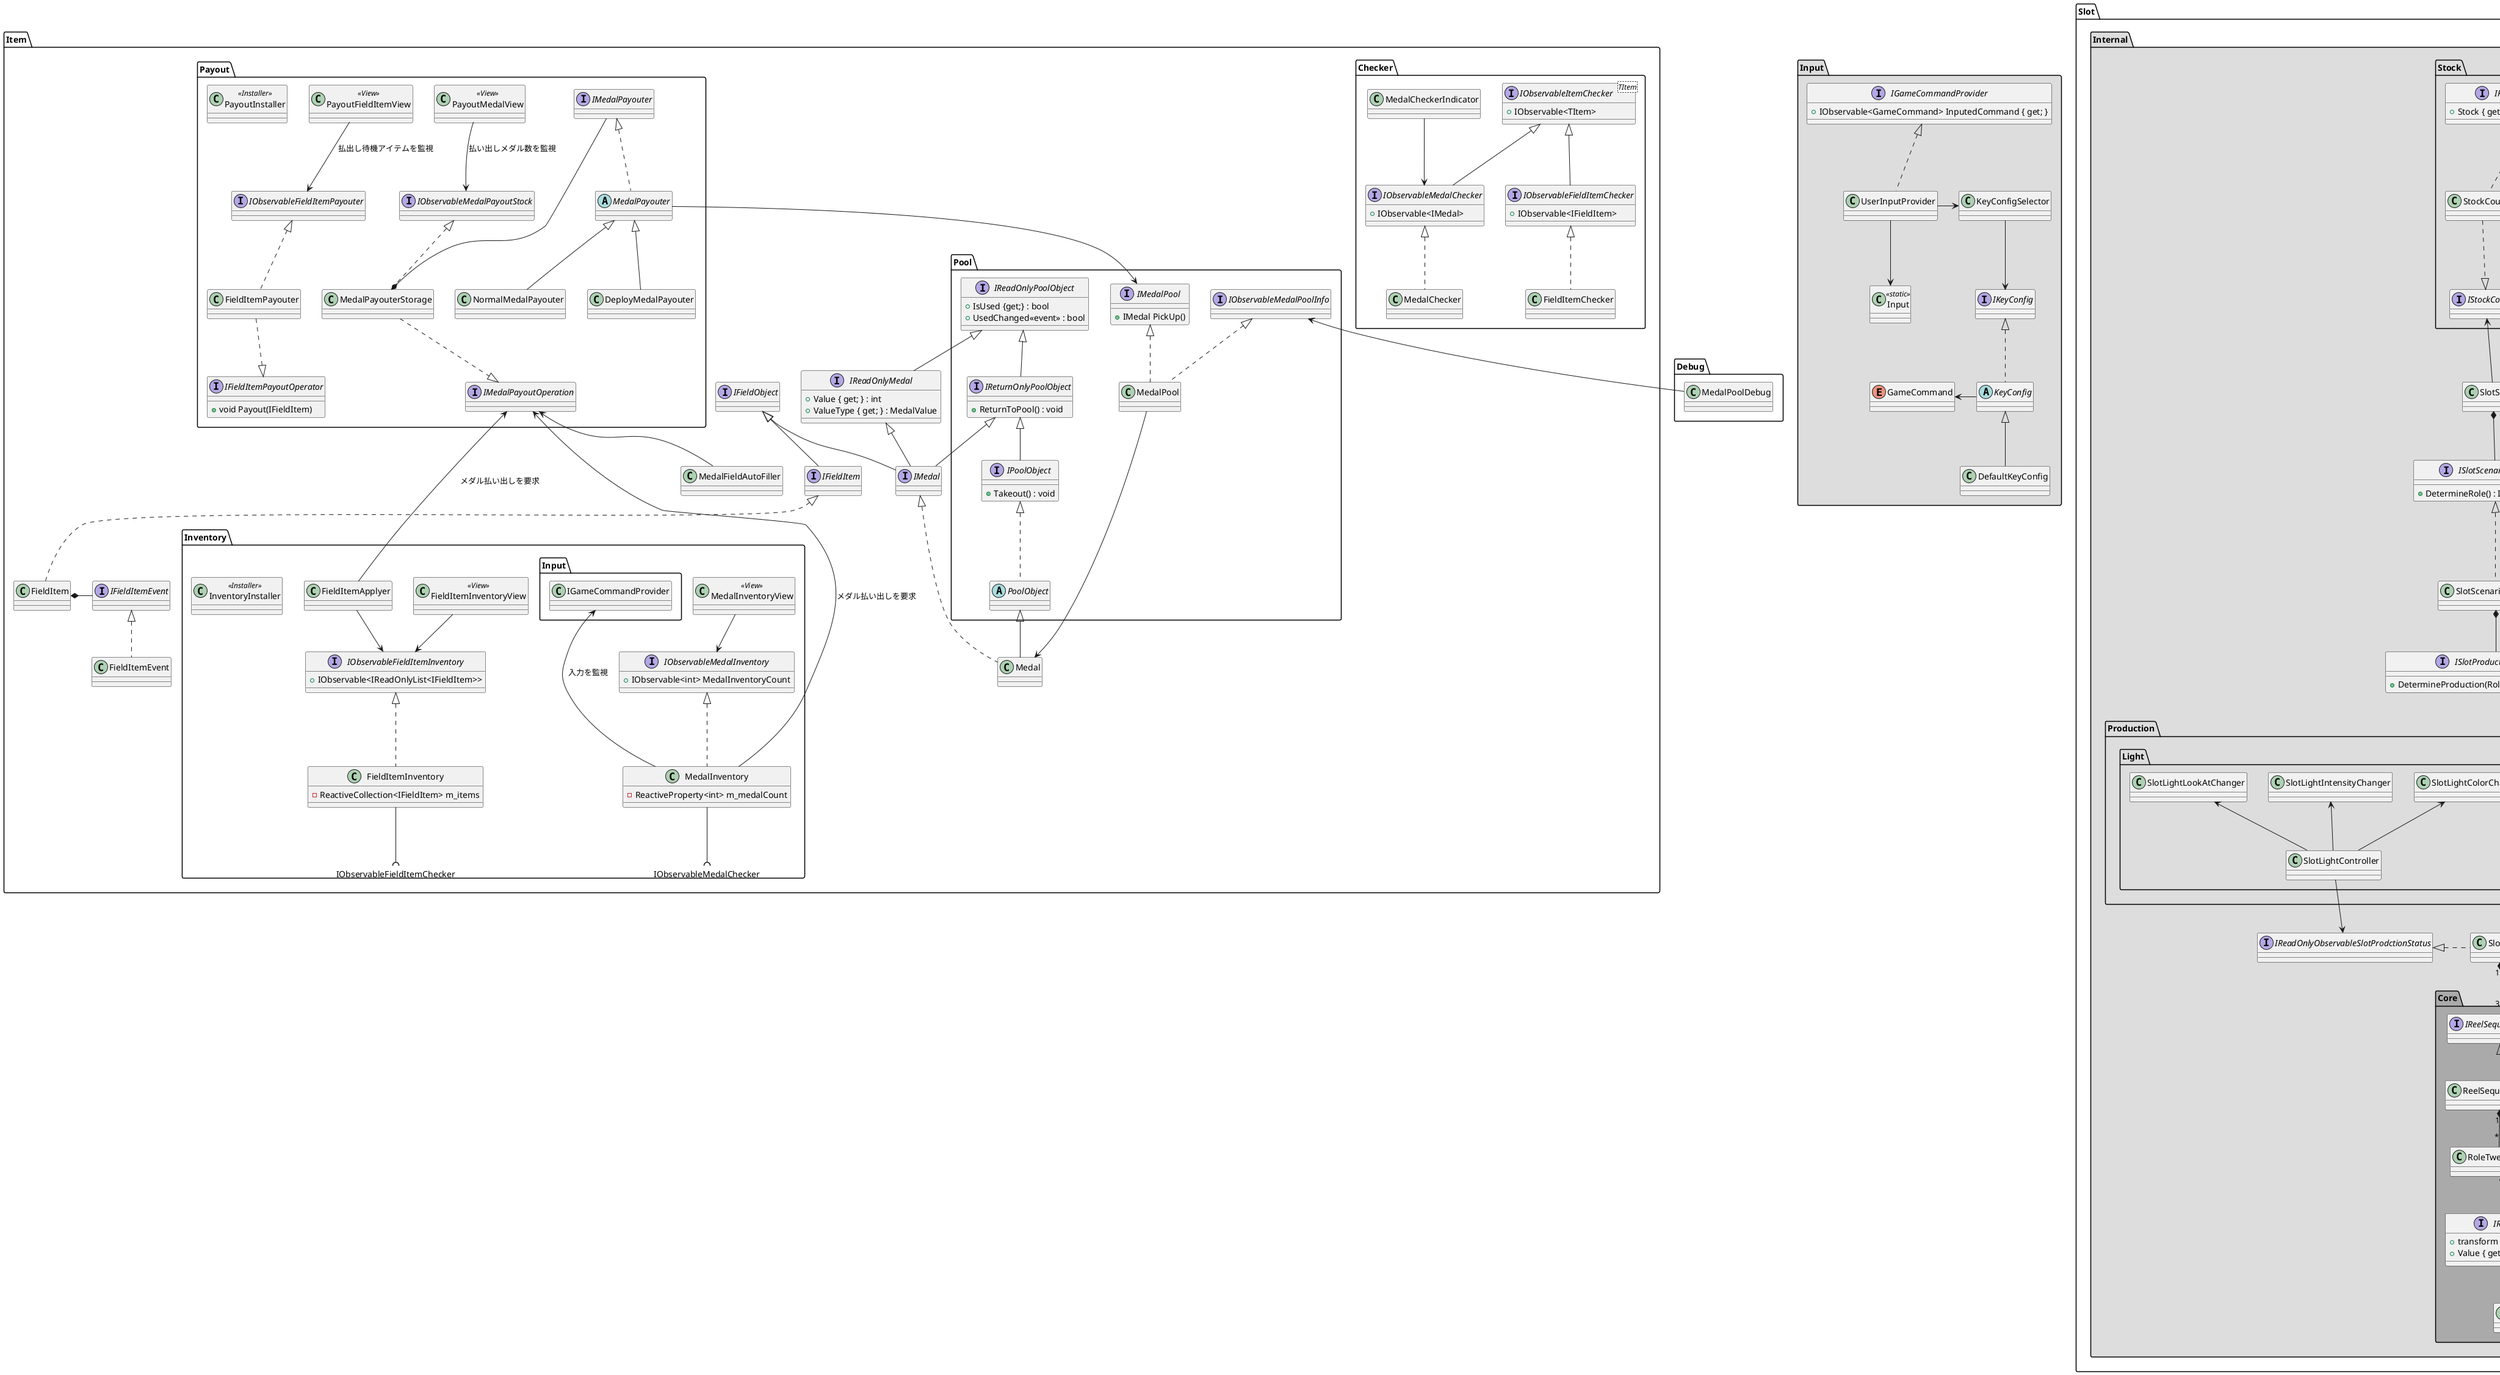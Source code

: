 @startuml MedalPusher

namespace Case{
    class PusherMover
}

namespace Item{
    interface IFieldItem
    class FieldItem
    interface IFieldItemEvent
    class FieldItemEvent
    IFieldItem <|.. FieldItem
    IFieldItemEvent <|.. FieldItemEvent
    FieldItem *- IFieldItemEvent


    interface IReadOnlyMedal{
        +Value { get; } : int
        +ValueType { get; } : MedalValue
    }
    interface IMedal
    class Medal
    IReadOnlyMedal <|-- IMedal
    IMedal <|.. Medal

    interface IFieldObject
    IFieldObject <|-- IMedal
    IFieldObject <|-- IFieldItem

    namespace Pool{
        interface IReadOnlyPoolObject{
            +IsUsed {get;} : bool
            +UsedChanged<<event>> : bool
        }
        interface IReturnOnlyPoolObject{
            +ReturnToPool() : void
        }
        interface IPoolObject{
            +Takeout() : void
        }
        abstract PoolObject
        
        IReadOnlyPoolObject <|-- IReturnOnlyPoolObject
        IReturnOnlyPoolObject <|-- IPoolObject
        IReturnOnlyPoolObject <|-- Item.IMedal
        IPoolObject <|.. PoolObject
        PoolObject <|-- Item.Medal
        IReadOnlyPoolObject <|-- Item.IReadOnlyMedal
        

        interface IMedalPool{
            +IMedal PickUp()
        }
        interface IObservableMedalPoolInfo
        class MedalPool

        IMedalPool <|.. MedalPool
        IObservableMedalPoolInfo <|.. MedalPool

        MedalPool --> Item.Medal
    }
    
    namespace Checker{
        interface IObservableItemChecker<TItem>{
            +IObservable<TItem>
        }

        interface IObservableMedalChecker{
            +IObservable<IMedal>
        }
        class MedalChecker
        IObservableItemChecker <|-- IObservableMedalChecker
        IObservableMedalChecker <|.. MedalChecker

        interface IObservableFieldItemChecker{
            +IObservable<IFieldItem>
        }
        class FieldItemChecker
        IObservableItemChecker <|-- IObservableFieldItemChecker
        IObservableFieldItemChecker <|.. FieldItemChecker

        MedalCheckerIndicator --> IObservableMedalChecker

    }
    
    namespace Payout{
        interface IMedalPayoutOperation
        interface IObservableMedalPayoutStock
        class MedalPayouterStorage
        MedalPayouterStorage ..|> IMedalPayoutOperation
        IObservableMedalPayoutStock <|.. MedalPayouterStorage
        IMedalPayouter ---* MedalPayouterStorage

        interface IMedalPayouter
        abstract MedalPayouter
        class NormalMedalPayouter
        class DeployMedalPayouter
        IMedalPayouter <|.. MedalPayouter
        MedalPayouter <|-- NormalMedalPayouter
        MedalPayouter <|-- DeployMedalPayouter
        MedalPayouter --> Item.Pool.IMedalPool


        interface IObservableFieldItemPayouter{
        }
        interface IFieldItemPayoutOperator{
            +void Payout(IFieldItem)
        }
        class FieldItemPayouter
        FieldItemPayouter ..|> IFieldItemPayoutOperator
        IObservableFieldItemPayouter <|.. FieldItemPayouter

        class PayoutMedalView<<View>>
        class PayoutFieldItemView<<View>>
        PayoutMedalView --> IObservableMedalPayoutStock : 払い出しメダル数を監視
        PayoutFieldItemView --> IObservableFieldItemPayouter : 払出し待機アイテムを監視



        class PayoutInstaller<<Installer>>
    }

    'ゲーム開始時のメダル充填
    Item.Payout.IMedalPayoutOperation <-- MedalFieldAutoFiller
    
    namespace Inventory{
        interface IObservableMedalInventory{
            +IObservable<int> MedalInventoryCount
        }
        class MedalInventory{
            -ReactiveProperty<int> m_medalCount
        }
        IObservableMedalInventory <|.. MedalInventory

        interface IObservableFieldItemInventory{
            +IObservable<IReadOnlyList<IFieldItem>> 
        }
        class FieldItemInventory{
            -ReactiveCollection<IFieldItem> m_items
        }
        IObservableFieldItemInventory <|.. FieldItemInventory

        MedalInventory --(( IObservableMedalChecker
        FieldItemInventory --(( IObservableFieldItemChecker
        Input.IGameCommandProvider <--- MedalInventory : 入力を監視

        class FieldItemApplyer
        Item.Payout.IMedalPayoutOperation <--- FieldItemApplyer : メダル払い出しを要求

        class MedalInventoryView<<View>>
        MedalInventoryView --> IObservableMedalInventory
        class FieldItemInventoryView<<View>>
        FieldItemInventoryView --> IObservableFieldItemInventory

        FieldItemApplyer --> IObservableFieldItemInventory
        MedalInventory --> Item.Payout.IMedalPayoutOperation : メダル払い出しを要求

        class InventoryInstaller<<Installer>>
    }


}

namespace Input #DDDDDD{
    enum GameCommand
    interface IGameCommandProvider{
        +IObservable<GameCommand> InputedCommand { get; }
    }
    class UserInputProvider
    class Input<<static>>
    UserInputProvider --> Input

    interface IKeyConfig
    abstract KeyConfig
    class DefaultKeyConfig

    IKeyConfig <|.. KeyConfig
    KeyConfig <|-- DefaultKeyConfig
    GameCommand <- KeyConfig

    class KeyConfigSelector
    KeyConfigSelector --> IKeyConfig
    UserInputProvider -> KeyConfigSelector
    IGameCommandProvider <|.. UserInputProvider
    
}


namespace Slot {
    namespace Internal #DDDDDD{
        namespace Stock{
            interface IReadOnlyObservableStockCount{
                +Stock { get; } : IReadOnlyReactiveProperty<int>
            }
            interface IStockAdder
            interface IStockCounter
            class StockCounter
            IReadOnlyObservableStockCount <|.. StockCounter
            IStockAdder <. StockCounter
            StockCounter ..|> IStockCounter

        }

        class SlotStarter
        Slot.Internal.Stock.IStockCounter <-- SlotStarter
        SlotStarter *--  ISlotScenarioDeterminer

        interface ISlotScenarioDeterminer{
            +DetermineRole() : IObservable<Unit>
        }
        class SlotScenarioDeterminer
        ISlotScenarioDeterminer <|.. SlotScenarioDeterminer
        SlotScenarioDeterminer *-- ISlotProductionDeterminer
        interface ISlotResultSubmitter
        ISlotResultSubmitter <|.. SlotScenarioDeterminer

        interface ISlotProductionDeterminer{
            +DetermineProduction(RoleSet) : IObservable<Unit>
        }
        class SlotProductionDeterminer
        ISlotProductionDeterminer <|.. SlotProductionDeterminer
        SlotProductionDeterminer *-- ISlotDriver
        Slot.Internal.Stock.IReadOnlyObservableStockCount <-- SlotProductionDeterminer

        interface ISlotDriver{
            +ControlBy(Production) : IObservable<Unit>
        }
        interface IReadOnlyObservableSlotProdctionStatus
        class SlotDriver
        ISlotDriver <|.. SlotDriver
        IReadOnlyObservableSlotProdctionStatus <|. SlotDriver

        namespace Core #AAAAAA{
            class ReelSequenceProvider
            interface IReelSequenceProvider
            IReelSequenceProvider <|.. ReelSequenceProvider
            Slot.Internal.SlotDriver "1"*--"3" IReelSequenceProvider

            class RoleTweenProvider
            ReelSequenceProvider "1"*--"*" RoleTweenProvider
            RoleTweenProvider *-- IRoleOperation

            interface IReachAntagonistSequenceProvider
            class ReachAntagonistSequenceProvider
            IReachAntagonistSequenceProvider <|.. ReachAntagonistSequenceProvider

            ReelSequenceProvider +- IReachAntagonistSequenceProvider

            interface IRoleOperation{
                +transform { get; } : Transform
                +Value { get; } : RoleValue
            }
            class Role
            IRoleOperation <|.. Role
        }

        namespace Production{
            namespace Light{
                class SlotLightController
                SlotLightController --> Slot.Internal.IReadOnlyObservableSlotProdctionStatus

                class SlotLightColorChanger
                class SlotLightIntensityChanger
                class SlotLightLookAtChanger

                SlotLightColorChanger <-- SlotLightController
                SlotLightIntensityChanger <-- SlotLightController
                SlotLightLookAtChanger <-- SlotLightController
            }
        }
    }

    namespace Interface{
        class StockCounterView<<View>>
        StockCounterView --> Slot.Internal.Stock.IReadOnlyObservableStockCount

        class SlotResultToPrizeConverter
        Slot.Internal.ISlotResultSubmitter <-- SlotResultToPrizeConverter
        IMedalPayoutOperation ))-- SlotResultToPrizeConverter

        class SlotStockSensor
        Slot.Internal.Stock.IStockAdder <- SlotStockSensor
        SlotStockSensor ---(( IObservableMedalChecker
    }
}


' namespace PayoutPinball{
'     interface IPinballPocket
'     class PinballPocket
'     IPinballPocket <|.. PinballPocket

'     interface IPinballEvent
'     class PinballEvent
'     IPinballEvent <|.. PinballEvent

'     PinballPocket *- IPinballEvent
'     PinballPocket --(( IObservableMedalChecker
' }



' namespace Lottery{
'     interface IObservableLotteryRotater{
'         +IObservable<float> ObservableRotate { get; }
'     }
'     class LotteryBowlRotater
'     IObservableLotteryRotater <|.. LotteryBowlRotater

'     class LotteryPrizeInfo{
'         IFieldObject Prize { get; }
'     }
'     interface ILotteryPocketPositionOperation
'     class LotteryPocket
'     LotteryPocket ..|> ILotteryPocketPositionOperation

'     class LotteryPocketPositionOperator
'     LotteryPocketPositionOperator --> IObservableLotteryRotater 
'     ILotteryPocketPositionOperation "*" --o "1" LotteryPocketPositionOperator

'     class LotteryPrize3DView
'     LotteryPrize3DView -* LotteryPocket

'     interface ILotteryPrizeInsertionSlot
'     class LotteryPrizeCollector
'     LotteryPrizeCollector ..|> ILotteryPrizeInsertionSlot

'     ILotteryPrizeInsertionSlot <-- LotteryPocket
'     LotteryPocket *- LotteryPrizeInfo

'     Item.Payout.IFieldItemPayoutOperator <-- LotteryPrizeCollector
'     Item.Payout.IMedalPayoutOperation <-- LotteryPrizeCollector

'     interface IBallBornOperator{
'         +Born() : void
'     }
'     class BallBorner
'     IBallBornOperator <|.. BallBorner


'     class LotteryStockCollector
'     IObservableMedalChecker ))-- LotteryStockCollector
'     LotteryStockCollector --> IBallBornOperator

'     class LotteryInstaller<<Installer>>{}
' }

namespace Debug{
    class MedalPoolDebug

    Item.Pool.IObservableMedalPoolInfo <-- MedalPoolDebug
}

class SceneInstaller<<Installer>>

@enduml